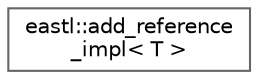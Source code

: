 digraph "类继承关系图"
{
 // LATEX_PDF_SIZE
  bgcolor="transparent";
  edge [fontname=Helvetica,fontsize=10,labelfontname=Helvetica,labelfontsize=10];
  node [fontname=Helvetica,fontsize=10,shape=box,height=0.2,width=0.4];
  rankdir="LR";
  Node0 [id="Node000000",label="eastl::add_reference\l_impl\< T \>",height=0.2,width=0.4,color="grey40", fillcolor="white", style="filled",URL="$structeastl_1_1add__reference__impl.html",tooltip=" "];
}
